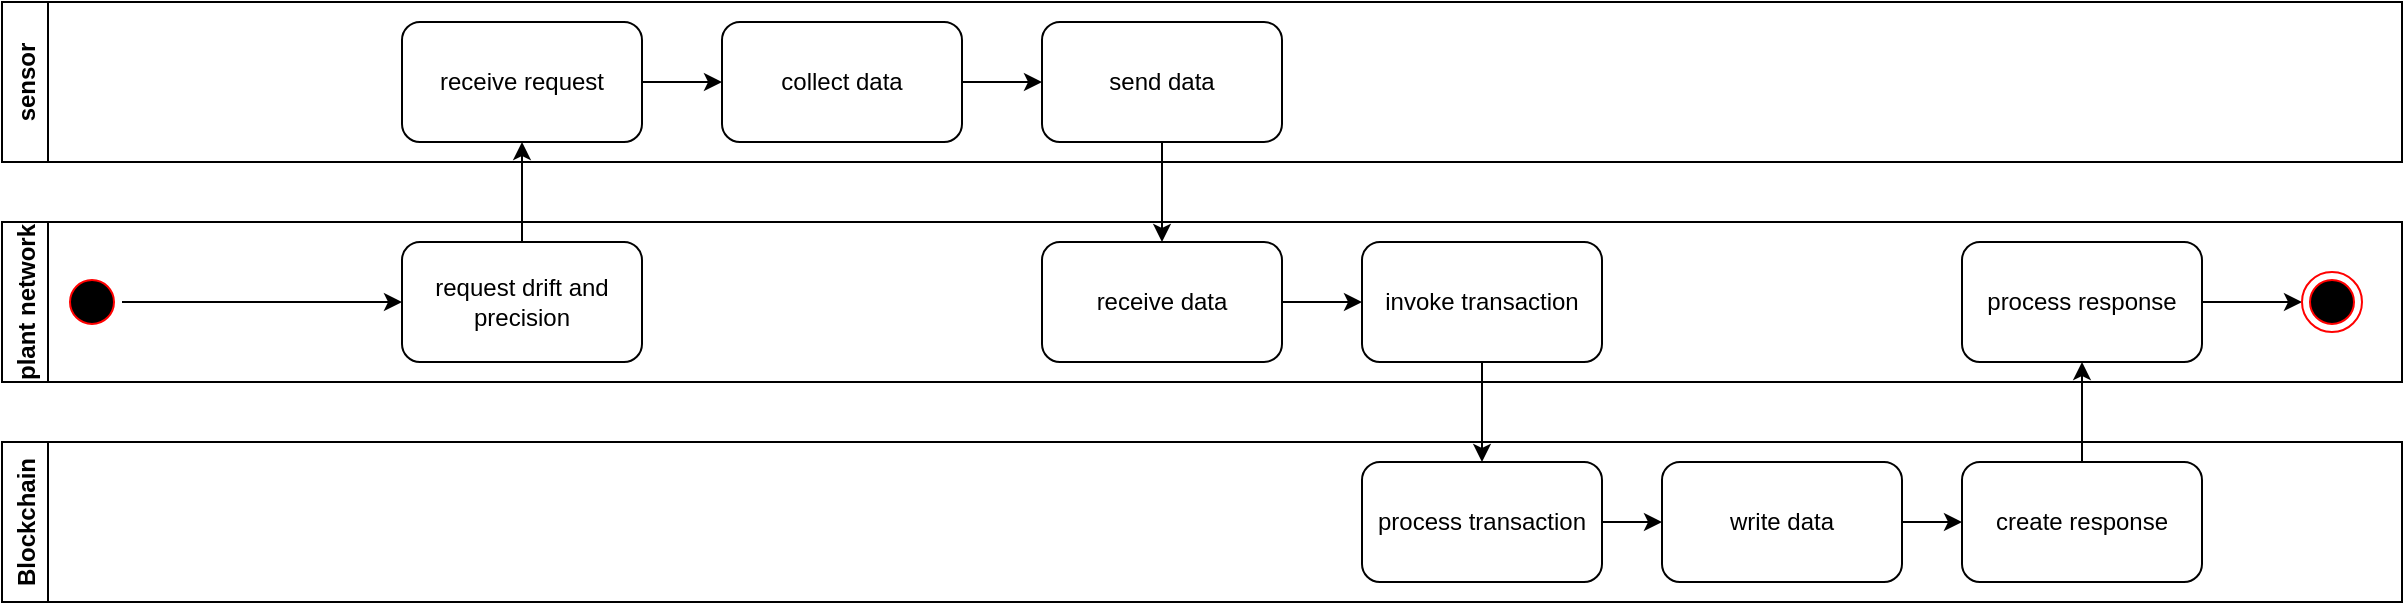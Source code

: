 <mxfile version="15.4.0" type="device"><diagram name="Page-1" id="74e2e168-ea6b-b213-b513-2b3c1d86103e"><mxGraphModel dx="1186" dy="599" grid="1" gridSize="10" guides="1" tooltips="1" connect="1" arrows="1" fold="1" page="1" pageScale="1" pageWidth="1100" pageHeight="850" background="#FFFFFF" math="0" shadow="0"><root><mxCell id="0"/><mxCell id="1" parent="0"/><mxCell id="xdFCtTEJxnU7Whq7wNd_-1" value="sensor" style="swimlane;horizontal=0;" parent="1" vertex="1"><mxGeometry x="40" y="170" width="1200" height="80" as="geometry"/></mxCell><mxCell id="xdFCtTEJxnU7Whq7wNd_-21" style="edgeStyle=orthogonalEdgeStyle;rounded=0;orthogonalLoop=1;jettySize=auto;html=1;exitX=1;exitY=0.5;exitDx=0;exitDy=0;" parent="xdFCtTEJxnU7Whq7wNd_-1" source="xdFCtTEJxnU7Whq7wNd_-7" target="xdFCtTEJxnU7Whq7wNd_-8" edge="1"><mxGeometry relative="1" as="geometry"/></mxCell><mxCell id="xdFCtTEJxnU7Whq7wNd_-7" value="receive request" style="rounded=1;whiteSpace=wrap;html=1;" parent="xdFCtTEJxnU7Whq7wNd_-1" vertex="1"><mxGeometry x="200" y="10" width="120" height="60" as="geometry"/></mxCell><mxCell id="xdFCtTEJxnU7Whq7wNd_-20" style="edgeStyle=orthogonalEdgeStyle;rounded=0;orthogonalLoop=1;jettySize=auto;html=1;exitX=1;exitY=0.5;exitDx=0;exitDy=0;" parent="xdFCtTEJxnU7Whq7wNd_-1" source="xdFCtTEJxnU7Whq7wNd_-8" target="xdFCtTEJxnU7Whq7wNd_-9" edge="1"><mxGeometry relative="1" as="geometry"/></mxCell><mxCell id="xdFCtTEJxnU7Whq7wNd_-8" value="collect data" style="rounded=1;whiteSpace=wrap;html=1;" parent="xdFCtTEJxnU7Whq7wNd_-1" vertex="1"><mxGeometry x="360" y="10" width="120" height="60" as="geometry"/></mxCell><mxCell id="xdFCtTEJxnU7Whq7wNd_-9" value="send data" style="rounded=1;whiteSpace=wrap;html=1;" parent="xdFCtTEJxnU7Whq7wNd_-1" vertex="1"><mxGeometry x="520" y="10" width="120" height="60" as="geometry"/></mxCell><mxCell id="xdFCtTEJxnU7Whq7wNd_-2" value="plant network" style="swimlane;horizontal=0;" parent="1" vertex="1"><mxGeometry x="40" y="280" width="1200" height="80" as="geometry"/></mxCell><mxCell id="xdFCtTEJxnU7Whq7wNd_-5" value="request drift and precision" style="rounded=1;whiteSpace=wrap;html=1;" parent="xdFCtTEJxnU7Whq7wNd_-2" vertex="1"><mxGeometry x="200" y="10" width="120" height="60" as="geometry"/></mxCell><mxCell id="xdFCtTEJxnU7Whq7wNd_-18" style="edgeStyle=orthogonalEdgeStyle;rounded=0;orthogonalLoop=1;jettySize=auto;html=1;exitX=1;exitY=0.5;exitDx=0;exitDy=0;" parent="xdFCtTEJxnU7Whq7wNd_-2" source="xdFCtTEJxnU7Whq7wNd_-10" target="xdFCtTEJxnU7Whq7wNd_-11" edge="1"><mxGeometry relative="1" as="geometry"/></mxCell><mxCell id="xdFCtTEJxnU7Whq7wNd_-10" value="receive data" style="rounded=1;whiteSpace=wrap;html=1;" parent="xdFCtTEJxnU7Whq7wNd_-2" vertex="1"><mxGeometry x="520" y="10" width="120" height="60" as="geometry"/></mxCell><mxCell id="xdFCtTEJxnU7Whq7wNd_-11" value="invoke transaction" style="rounded=1;whiteSpace=wrap;html=1;" parent="xdFCtTEJxnU7Whq7wNd_-2" vertex="1"><mxGeometry x="680" y="10" width="120" height="60" as="geometry"/></mxCell><mxCell id="48SuwmvK0GEKw-2qa0sW-5" style="edgeStyle=orthogonalEdgeStyle;rounded=0;orthogonalLoop=1;jettySize=auto;html=1;exitX=1;exitY=0.5;exitDx=0;exitDy=0;" edge="1" parent="xdFCtTEJxnU7Whq7wNd_-2" source="xdFCtTEJxnU7Whq7wNd_-15" target="48SuwmvK0GEKw-2qa0sW-4"><mxGeometry relative="1" as="geometry"/></mxCell><mxCell id="xdFCtTEJxnU7Whq7wNd_-15" value="process response" style="rounded=1;whiteSpace=wrap;html=1;" parent="xdFCtTEJxnU7Whq7wNd_-2" vertex="1"><mxGeometry x="980" y="10" width="120" height="60" as="geometry"/></mxCell><mxCell id="48SuwmvK0GEKw-2qa0sW-3" style="edgeStyle=orthogonalEdgeStyle;rounded=0;orthogonalLoop=1;jettySize=auto;html=1;exitX=1;exitY=0.5;exitDx=0;exitDy=0;" edge="1" parent="xdFCtTEJxnU7Whq7wNd_-2" source="48SuwmvK0GEKw-2qa0sW-1" target="xdFCtTEJxnU7Whq7wNd_-5"><mxGeometry relative="1" as="geometry"/></mxCell><mxCell id="48SuwmvK0GEKw-2qa0sW-1" value="" style="ellipse;html=1;shape=startState;fillColor=#000000;strokeColor=#ff0000;" vertex="1" parent="xdFCtTEJxnU7Whq7wNd_-2"><mxGeometry x="30" y="25" width="30" height="30" as="geometry"/></mxCell><mxCell id="48SuwmvK0GEKw-2qa0sW-4" value="" style="ellipse;html=1;shape=endState;fillColor=#000000;strokeColor=#ff0000;" vertex="1" parent="xdFCtTEJxnU7Whq7wNd_-2"><mxGeometry x="1150" y="25" width="30" height="30" as="geometry"/></mxCell><mxCell id="xdFCtTEJxnU7Whq7wNd_-3" value="Blockchain" style="swimlane;horizontal=0;" parent="1" vertex="1"><mxGeometry x="40" y="390" width="1200" height="80" as="geometry"/></mxCell><mxCell id="wzen-mCazpBDUUQXNglY-2" style="edgeStyle=orthogonalEdgeStyle;rounded=0;orthogonalLoop=1;jettySize=auto;html=1;exitX=1;exitY=0.5;exitDx=0;exitDy=0;entryX=0;entryY=0.5;entryDx=0;entryDy=0;" parent="xdFCtTEJxnU7Whq7wNd_-3" source="xdFCtTEJxnU7Whq7wNd_-12" target="wzen-mCazpBDUUQXNglY-1" edge="1"><mxGeometry relative="1" as="geometry"/></mxCell><mxCell id="xdFCtTEJxnU7Whq7wNd_-12" value="process transaction" style="rounded=1;whiteSpace=wrap;html=1;" parent="xdFCtTEJxnU7Whq7wNd_-3" vertex="1"><mxGeometry x="680" y="10" width="120" height="60" as="geometry"/></mxCell><mxCell id="xdFCtTEJxnU7Whq7wNd_-13" value="create response" style="rounded=1;whiteSpace=wrap;html=1;" parent="xdFCtTEJxnU7Whq7wNd_-3" vertex="1"><mxGeometry x="980" y="10" width="120" height="60" as="geometry"/></mxCell><mxCell id="wzen-mCazpBDUUQXNglY-3" style="edgeStyle=orthogonalEdgeStyle;rounded=0;orthogonalLoop=1;jettySize=auto;html=1;exitX=1;exitY=0.5;exitDx=0;exitDy=0;entryX=0;entryY=0.5;entryDx=0;entryDy=0;" parent="xdFCtTEJxnU7Whq7wNd_-3" source="wzen-mCazpBDUUQXNglY-1" target="xdFCtTEJxnU7Whq7wNd_-13" edge="1"><mxGeometry relative="1" as="geometry"/></mxCell><mxCell id="wzen-mCazpBDUUQXNglY-1" value="write data" style="rounded=1;whiteSpace=wrap;html=1;" parent="xdFCtTEJxnU7Whq7wNd_-3" vertex="1"><mxGeometry x="830" y="10" width="120" height="60" as="geometry"/></mxCell><mxCell id="xdFCtTEJxnU7Whq7wNd_-16" style="edgeStyle=orthogonalEdgeStyle;rounded=0;orthogonalLoop=1;jettySize=auto;html=1;exitX=0.5;exitY=1;exitDx=0;exitDy=0;" parent="1" source="xdFCtTEJxnU7Whq7wNd_-11" target="xdFCtTEJxnU7Whq7wNd_-12" edge="1"><mxGeometry relative="1" as="geometry"/></mxCell><mxCell id="xdFCtTEJxnU7Whq7wNd_-17" style="edgeStyle=orthogonalEdgeStyle;rounded=0;orthogonalLoop=1;jettySize=auto;html=1;exitX=0.5;exitY=0;exitDx=0;exitDy=0;" parent="1" source="xdFCtTEJxnU7Whq7wNd_-13" target="xdFCtTEJxnU7Whq7wNd_-15" edge="1"><mxGeometry relative="1" as="geometry"/></mxCell><mxCell id="xdFCtTEJxnU7Whq7wNd_-19" style="edgeStyle=orthogonalEdgeStyle;rounded=0;orthogonalLoop=1;jettySize=auto;html=1;exitX=0.5;exitY=1;exitDx=0;exitDy=0;" parent="1" source="xdFCtTEJxnU7Whq7wNd_-9" target="xdFCtTEJxnU7Whq7wNd_-10" edge="1"><mxGeometry relative="1" as="geometry"/></mxCell><mxCell id="xdFCtTEJxnU7Whq7wNd_-22" style="edgeStyle=orthogonalEdgeStyle;rounded=0;orthogonalLoop=1;jettySize=auto;html=1;exitX=0.5;exitY=0;exitDx=0;exitDy=0;entryX=0.5;entryY=1;entryDx=0;entryDy=0;" parent="1" source="xdFCtTEJxnU7Whq7wNd_-5" target="xdFCtTEJxnU7Whq7wNd_-7" edge="1"><mxGeometry relative="1" as="geometry"/></mxCell></root></mxGraphModel></diagram></mxfile>